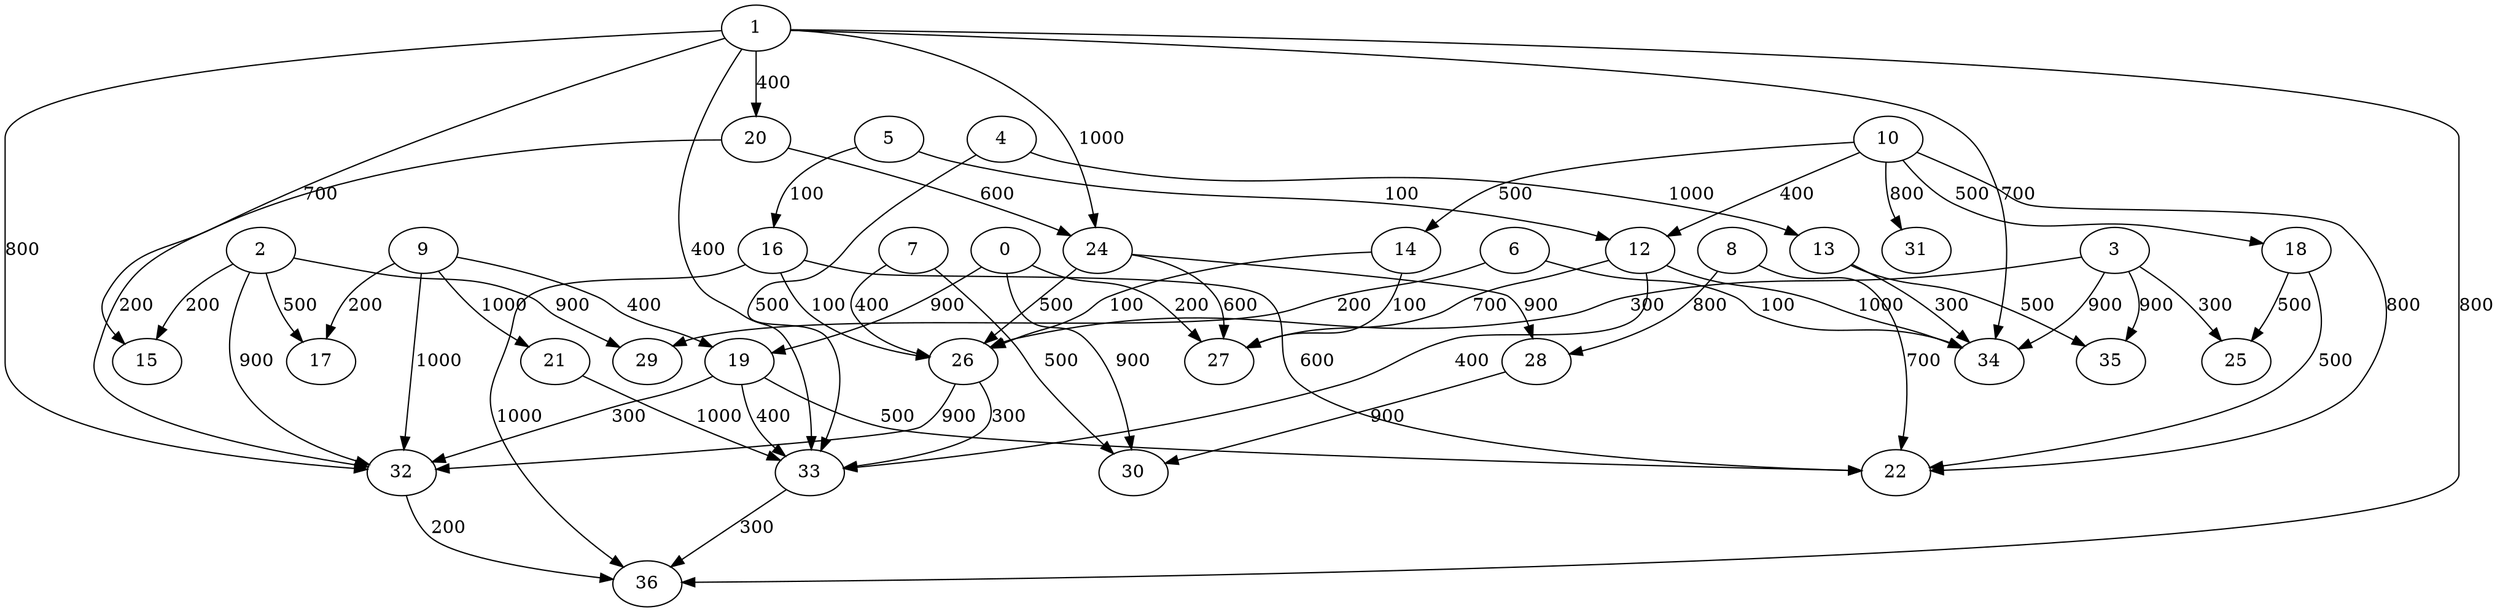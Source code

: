digraph {
  1 -> 15 [label="700"];
  2 -> 15 [label="200"];
  4 -> 13 [label="1000"];
  5 -> 12 [label="100"];
  10 -> 12 [label="400"];
  10 -> 14 [label="500"];
  0 -> 19 [label="900"];
  1 -> 20 [label="400"];
  2 -> 17 [label="500"];
  5 -> 16 [label="100"];
  9 -> 17 [label="200"];
  9 -> 19 [label="400"];
  10 -> 18 [label="500"];
  1 -> 24 [label="1000"];
  3 -> 25 [label="300"];
  8 -> 22 [label="700"];
  9 -> 21 [label="1000"];
  10 -> 22 [label="800"];
  16 -> 22 [label="600"];
  18 -> 22 [label="500"];
  18 -> 25 [label="500"];
  19 -> 22 [label="500"];
  20 -> 24 [label="600"];
  0 -> 27 [label="200"];
  2 -> 29 [label="900"];
  3 -> 26 [label="300"];
  6 -> 29 [label="200"];
  7 -> 26 [label="400"];
  8 -> 28 [label="800"];
  12 -> 27 [label="700"];
  14 -> 26 [label="100"];
  14 -> 27 [label="100"];
  16 -> 26 [label="100"];
  24 -> 26 [label="500"];
  24 -> 27 [label="600"];
  24 -> 28 [label="900"];
  0 -> 30 [label="900"];
  1 -> 32 [label="800"];
  1 -> 33 [label="400"];
  2 -> 32 [label="900"];
  4 -> 33 [label="500"];
  7 -> 30 [label="500"];
  9 -> 32 [label="1000"];
  10 -> 31 [label="800"];
  12 -> 33 [label="400"];
  19 -> 32 [label="300"];
  19 -> 33 [label="400"];
  20 -> 32 [label="200"];
  21 -> 33 [label="1000"];
  26 -> 32 [label="900"];
  26 -> 33 [label="300"];
  28 -> 30 [label="900"];
  1 -> 34 [label="700"];
  1 -> 36 [label="800"];
  3 -> 34 [label="900"];
  3 -> 35 [label="900"];
  6 -> 34 [label="100"];
  12 -> 34 [label="1000"];
  13 -> 34 [label="300"];
  13 -> 35 [label="500"];
  16 -> 36 [label="1000"];
  32 -> 36 [label="200"];
  33 -> 36 [label="300"];
}
